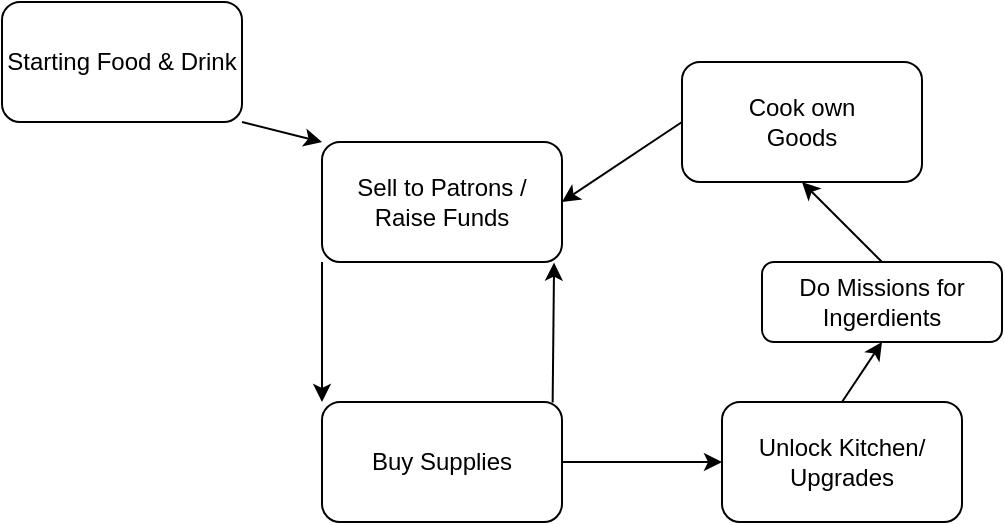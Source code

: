 <mxfile version="27.0.2">
  <diagram name="Page-1" id="clDPJhIsoNZTNja1MEMc">
    <mxGraphModel dx="1404" dy="808" grid="1" gridSize="10" guides="1" tooltips="1" connect="1" arrows="1" fold="1" page="1" pageScale="1" pageWidth="850" pageHeight="1100" math="0" shadow="0">
      <root>
        <mxCell id="0" />
        <mxCell id="1" parent="0" />
        <mxCell id="F57pbwr_Sw4sfIxLSr44-1" value="Starting Food &amp;amp; Drink" style="rounded=1;whiteSpace=wrap;html=1;" vertex="1" parent="1">
          <mxGeometry x="320" y="270" width="120" height="60" as="geometry" />
        </mxCell>
        <mxCell id="F57pbwr_Sw4sfIxLSr44-8" value="" style="edgeStyle=orthogonalEdgeStyle;rounded=0;orthogonalLoop=1;jettySize=auto;html=1;" edge="1" parent="1" source="F57pbwr_Sw4sfIxLSr44-2" target="F57pbwr_Sw4sfIxLSr44-7">
          <mxGeometry relative="1" as="geometry" />
        </mxCell>
        <mxCell id="F57pbwr_Sw4sfIxLSr44-2" value="Buy Supplies" style="rounded=1;whiteSpace=wrap;html=1;" vertex="1" parent="1">
          <mxGeometry x="480" y="470" width="120" height="60" as="geometry" />
        </mxCell>
        <mxCell id="F57pbwr_Sw4sfIxLSr44-3" value="" style="endArrow=classic;html=1;rounded=0;entryX=0;entryY=0;entryDx=0;entryDy=0;exitX=1;exitY=1;exitDx=0;exitDy=0;" edge="1" parent="1" source="F57pbwr_Sw4sfIxLSr44-1" target="F57pbwr_Sw4sfIxLSr44-4">
          <mxGeometry width="50" height="50" relative="1" as="geometry">
            <mxPoint x="410" y="500" as="sourcePoint" />
            <mxPoint x="460" y="450" as="targetPoint" />
          </mxGeometry>
        </mxCell>
        <mxCell id="F57pbwr_Sw4sfIxLSr44-4" value="Sell to Patrons /&lt;br&gt;Raise Funds" style="rounded=1;whiteSpace=wrap;html=1;" vertex="1" parent="1">
          <mxGeometry x="480" y="340" width="120" height="60" as="geometry" />
        </mxCell>
        <mxCell id="F57pbwr_Sw4sfIxLSr44-5" value="" style="endArrow=classic;html=1;rounded=0;exitX=0;exitY=1;exitDx=0;exitDy=0;entryX=0;entryY=0;entryDx=0;entryDy=0;" edge="1" parent="1" source="F57pbwr_Sw4sfIxLSr44-4" target="F57pbwr_Sw4sfIxLSr44-2">
          <mxGeometry width="50" height="50" relative="1" as="geometry">
            <mxPoint x="410" y="500" as="sourcePoint" />
            <mxPoint x="460" y="450" as="targetPoint" />
          </mxGeometry>
        </mxCell>
        <mxCell id="F57pbwr_Sw4sfIxLSr44-6" value="" style="endArrow=classic;html=1;rounded=0;entryX=0.967;entryY=1.005;entryDx=0;entryDy=0;exitX=0.961;exitY=0.005;exitDx=0;exitDy=0;exitPerimeter=0;entryPerimeter=0;" edge="1" parent="1" source="F57pbwr_Sw4sfIxLSr44-2" target="F57pbwr_Sw4sfIxLSr44-4">
          <mxGeometry width="50" height="50" relative="1" as="geometry">
            <mxPoint x="410" y="500" as="sourcePoint" />
            <mxPoint x="460" y="450" as="targetPoint" />
          </mxGeometry>
        </mxCell>
        <mxCell id="F57pbwr_Sw4sfIxLSr44-7" value="Unlock Kitchen/&lt;br&gt;Upgrades" style="whiteSpace=wrap;html=1;rounded=1;" vertex="1" parent="1">
          <mxGeometry x="680" y="470" width="120" height="60" as="geometry" />
        </mxCell>
        <mxCell id="F57pbwr_Sw4sfIxLSr44-9" value="Do Missions for&lt;br&gt;Ingerdients" style="whiteSpace=wrap;html=1;rounded=1;" vertex="1" parent="1">
          <mxGeometry x="700" y="400" width="120" height="40" as="geometry" />
        </mxCell>
        <mxCell id="F57pbwr_Sw4sfIxLSr44-12" value="" style="endArrow=classic;html=1;rounded=0;exitX=0.5;exitY=0;exitDx=0;exitDy=0;entryX=0.5;entryY=1;entryDx=0;entryDy=0;" edge="1" parent="1" source="F57pbwr_Sw4sfIxLSr44-7" target="F57pbwr_Sw4sfIxLSr44-9">
          <mxGeometry width="50" height="50" relative="1" as="geometry">
            <mxPoint x="850" y="420" as="sourcePoint" />
            <mxPoint x="900" y="370" as="targetPoint" />
          </mxGeometry>
        </mxCell>
        <mxCell id="F57pbwr_Sw4sfIxLSr44-13" value="Cook own&lt;br&gt;Goods" style="rounded=1;whiteSpace=wrap;html=1;" vertex="1" parent="1">
          <mxGeometry x="660" y="300" width="120" height="60" as="geometry" />
        </mxCell>
        <mxCell id="F57pbwr_Sw4sfIxLSr44-14" value="" style="endArrow=classic;html=1;rounded=0;exitX=0.5;exitY=0;exitDx=0;exitDy=0;entryX=0.5;entryY=1;entryDx=0;entryDy=0;" edge="1" parent="1" source="F57pbwr_Sw4sfIxLSr44-9" target="F57pbwr_Sw4sfIxLSr44-13">
          <mxGeometry width="50" height="50" relative="1" as="geometry">
            <mxPoint x="750" y="480" as="sourcePoint" />
            <mxPoint x="770" y="450" as="targetPoint" />
          </mxGeometry>
        </mxCell>
        <mxCell id="F57pbwr_Sw4sfIxLSr44-15" value="" style="endArrow=classic;html=1;rounded=0;exitX=0;exitY=0.5;exitDx=0;exitDy=0;entryX=1;entryY=0.5;entryDx=0;entryDy=0;" edge="1" parent="1" source="F57pbwr_Sw4sfIxLSr44-13" target="F57pbwr_Sw4sfIxLSr44-4">
          <mxGeometry width="50" height="50" relative="1" as="geometry">
            <mxPoint x="760" y="490" as="sourcePoint" />
            <mxPoint x="780" y="460" as="targetPoint" />
          </mxGeometry>
        </mxCell>
      </root>
    </mxGraphModel>
  </diagram>
</mxfile>
